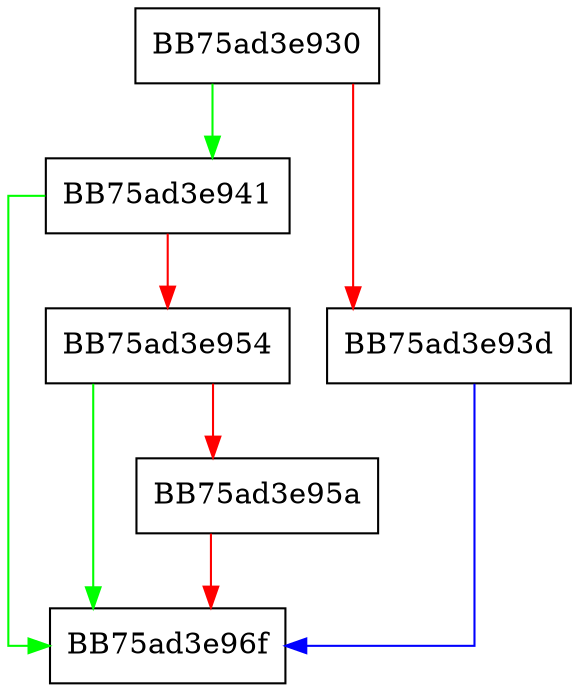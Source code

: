 digraph GetCompletionError {
  node [shape="box"];
  graph [splines=ortho];
  BB75ad3e930 -> BB75ad3e941 [color="green"];
  BB75ad3e930 -> BB75ad3e93d [color="red"];
  BB75ad3e93d -> BB75ad3e96f [color="blue"];
  BB75ad3e941 -> BB75ad3e96f [color="green"];
  BB75ad3e941 -> BB75ad3e954 [color="red"];
  BB75ad3e954 -> BB75ad3e96f [color="green"];
  BB75ad3e954 -> BB75ad3e95a [color="red"];
  BB75ad3e95a -> BB75ad3e96f [color="red"];
}